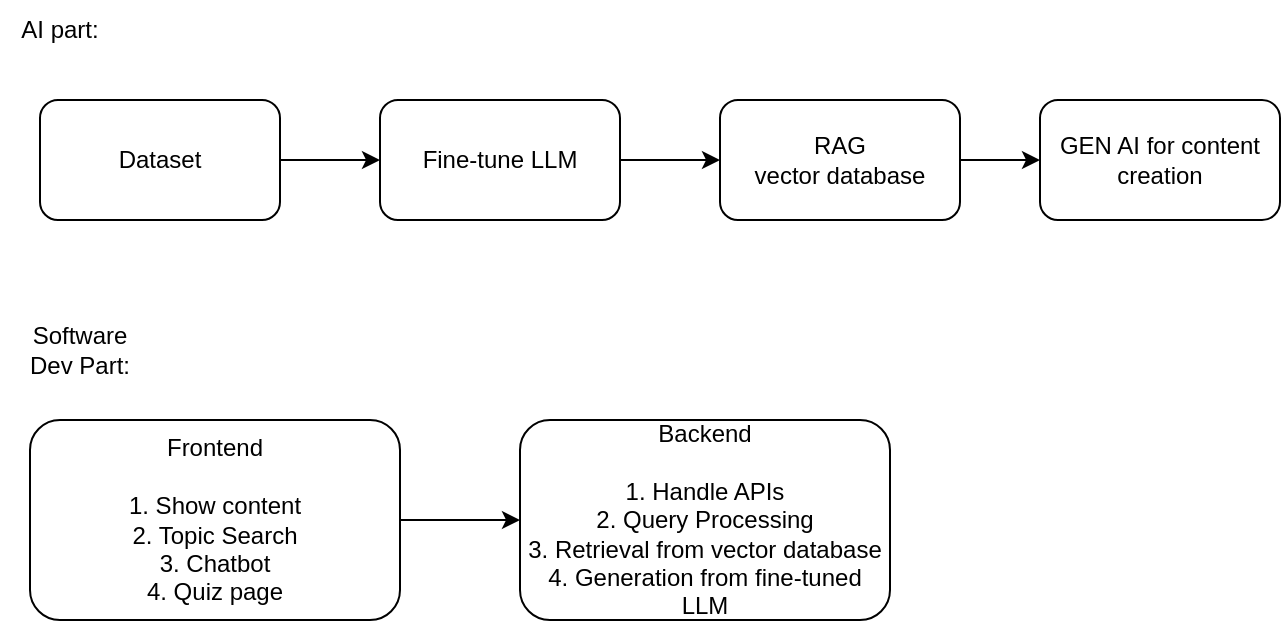 <mxfile version="26.0.9">
  <diagram name="Page-1" id="wfl2JhkkJllOuQan0xcO">
    <mxGraphModel dx="1115" dy="566" grid="1" gridSize="10" guides="1" tooltips="1" connect="1" arrows="1" fold="1" page="1" pageScale="1" pageWidth="1169" pageHeight="1654" math="0" shadow="0">
      <root>
        <mxCell id="0" />
        <mxCell id="1" parent="0" />
        <mxCell id="xAf1wNFKMHfitu6JWivG-9" value="" style="edgeStyle=orthogonalEdgeStyle;rounded=0;orthogonalLoop=1;jettySize=auto;html=1;" edge="1" parent="1" source="xAf1wNFKMHfitu6JWivG-1" target="xAf1wNFKMHfitu6JWivG-2">
          <mxGeometry relative="1" as="geometry" />
        </mxCell>
        <mxCell id="xAf1wNFKMHfitu6JWivG-1" value="Dataset" style="rounded=1;whiteSpace=wrap;html=1;" vertex="1" parent="1">
          <mxGeometry x="130" y="260" width="120" height="60" as="geometry" />
        </mxCell>
        <mxCell id="xAf1wNFKMHfitu6JWivG-10" value="" style="edgeStyle=orthogonalEdgeStyle;rounded=0;orthogonalLoop=1;jettySize=auto;html=1;" edge="1" parent="1" source="xAf1wNFKMHfitu6JWivG-2" target="xAf1wNFKMHfitu6JWivG-3">
          <mxGeometry relative="1" as="geometry" />
        </mxCell>
        <mxCell id="xAf1wNFKMHfitu6JWivG-2" value="Fine-tune LLM" style="rounded=1;whiteSpace=wrap;html=1;" vertex="1" parent="1">
          <mxGeometry x="300" y="260" width="120" height="60" as="geometry" />
        </mxCell>
        <mxCell id="xAf1wNFKMHfitu6JWivG-11" value="" style="edgeStyle=orthogonalEdgeStyle;rounded=0;orthogonalLoop=1;jettySize=auto;html=1;" edge="1" parent="1" source="xAf1wNFKMHfitu6JWivG-3" target="xAf1wNFKMHfitu6JWivG-4">
          <mxGeometry relative="1" as="geometry" />
        </mxCell>
        <mxCell id="xAf1wNFKMHfitu6JWivG-3" value="RAG&lt;br&gt;vector database" style="rounded=1;whiteSpace=wrap;html=1;" vertex="1" parent="1">
          <mxGeometry x="470" y="260" width="120" height="60" as="geometry" />
        </mxCell>
        <mxCell id="xAf1wNFKMHfitu6JWivG-4" value="GEN AI for content creation" style="rounded=1;whiteSpace=wrap;html=1;" vertex="1" parent="1">
          <mxGeometry x="630" y="260" width="120" height="60" as="geometry" />
        </mxCell>
        <mxCell id="xAf1wNFKMHfitu6JWivG-5" value="AI part:" style="text;html=1;align=center;verticalAlign=middle;whiteSpace=wrap;rounded=0;" vertex="1" parent="1">
          <mxGeometry x="110" y="210" width="60" height="30" as="geometry" />
        </mxCell>
        <mxCell id="xAf1wNFKMHfitu6JWivG-6" value="Software Dev Part:" style="text;html=1;align=center;verticalAlign=middle;whiteSpace=wrap;rounded=0;" vertex="1" parent="1">
          <mxGeometry x="120" y="370" width="60" height="30" as="geometry" />
        </mxCell>
        <mxCell id="xAf1wNFKMHfitu6JWivG-12" value="" style="edgeStyle=orthogonalEdgeStyle;rounded=0;orthogonalLoop=1;jettySize=auto;html=1;" edge="1" parent="1" source="xAf1wNFKMHfitu6JWivG-7" target="xAf1wNFKMHfitu6JWivG-8">
          <mxGeometry relative="1" as="geometry" />
        </mxCell>
        <mxCell id="xAf1wNFKMHfitu6JWivG-7" value="Frontend&lt;br&gt;&lt;br&gt;1. Show content&lt;div&gt;2. Topic Search&lt;/div&gt;&lt;div&gt;3. Chatbot&lt;br&gt;4. Quiz page&lt;/div&gt;" style="rounded=1;whiteSpace=wrap;html=1;" vertex="1" parent="1">
          <mxGeometry x="125" y="420" width="185" height="100" as="geometry" />
        </mxCell>
        <mxCell id="xAf1wNFKMHfitu6JWivG-8" value="Backend&lt;br&gt;&lt;br&gt;1. Handle APIs&lt;div&gt;2. Query Processing&lt;/div&gt;&lt;div&gt;3. Retrieval from vector database&lt;br&gt;4. Generation from fine-tuned LLM&lt;/div&gt;" style="rounded=1;whiteSpace=wrap;html=1;" vertex="1" parent="1">
          <mxGeometry x="370" y="420" width="185" height="100" as="geometry" />
        </mxCell>
      </root>
    </mxGraphModel>
  </diagram>
</mxfile>
